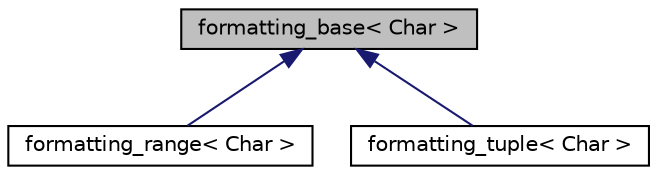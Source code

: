 digraph "formatting_base&lt; Char &gt;"
{
 // INTERACTIVE_SVG=YES
  edge [fontname="Helvetica",fontsize="10",labelfontname="Helvetica",labelfontsize="10"];
  node [fontname="Helvetica",fontsize="10",shape=record];
  Node1 [label="formatting_base\< Char \>",height=0.2,width=0.4,color="black", fillcolor="grey75", style="filled", fontcolor="black"];
  Node1 -> Node2 [dir="back",color="midnightblue",fontsize="10",style="solid",fontname="Helvetica"];
  Node2 [label="formatting_range\< Char \>",height=0.2,width=0.4,color="black", fillcolor="white", style="filled",URL="$structformatting__range.html"];
  Node1 -> Node3 [dir="back",color="midnightblue",fontsize="10",style="solid",fontname="Helvetica"];
  Node3 [label="formatting_tuple\< Char \>",height=0.2,width=0.4,color="black", fillcolor="white", style="filled",URL="$structformatting__tuple.html"];
}
